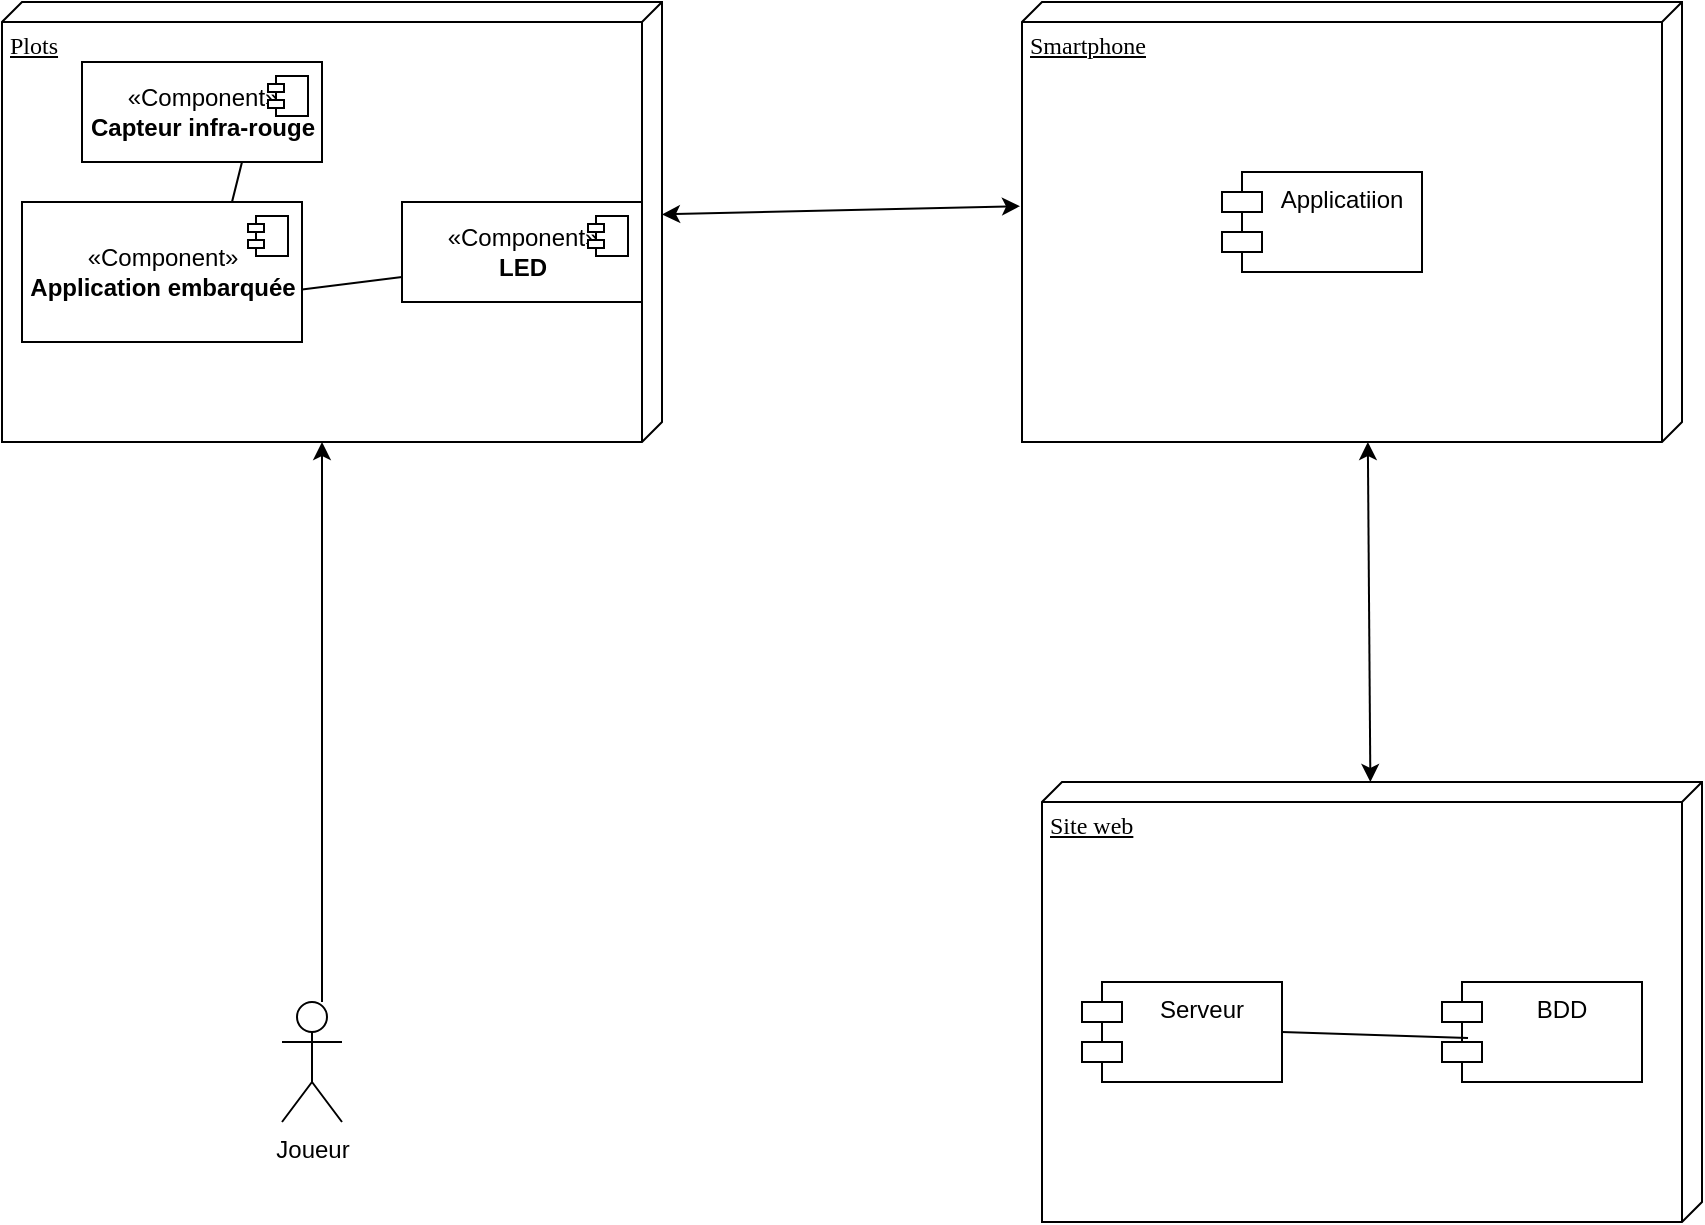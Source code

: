 <mxfile version="20.3.0" type="device"><diagram name="Page-1" id="5f0bae14-7c28-e335-631c-24af17079c00"><mxGraphModel dx="1384" dy="985" grid="1" gridSize="10" guides="1" tooltips="1" connect="1" arrows="1" fold="1" page="1" pageScale="1" pageWidth="1100" pageHeight="850" background="#ffffff" math="0" shadow="0"><root><mxCell id="0"/><mxCell id="1" parent="0"/><mxCell id="39150e848f15840c-1" value="Plots" style="verticalAlign=top;align=left;spacingTop=8;spacingLeft=2;spacingRight=12;shape=cube;size=10;direction=south;fontStyle=4;html=1;rounded=0;shadow=0;comic=0;labelBackgroundColor=none;strokeWidth=1;fontFamily=Verdana;fontSize=12" parent="1" vertex="1"><mxGeometry x="170" y="480" width="330" height="220" as="geometry"/></mxCell><mxCell id="UGX0jfhkmYfojn7lUvL3-1" value="«Component»&lt;br&gt;&lt;b&gt;Application embarquée&lt;br&gt;&lt;/b&gt;" style="html=1;dropTarget=0;" parent="1" vertex="1"><mxGeometry x="180" y="580" width="140" height="70" as="geometry"/></mxCell><mxCell id="UGX0jfhkmYfojn7lUvL3-2" value="" style="shape=component;jettyWidth=8;jettyHeight=4;" parent="UGX0jfhkmYfojn7lUvL3-1" vertex="1"><mxGeometry x="1" width="20" height="20" relative="1" as="geometry"><mxPoint x="-27" y="7" as="offset"/></mxGeometry></mxCell><mxCell id="UGX0jfhkmYfojn7lUvL3-3" value="«Component»&lt;br&gt;&lt;b&gt;LED&lt;/b&gt;" style="html=1;dropTarget=0;" parent="1" vertex="1"><mxGeometry x="370" y="580" width="120" height="50" as="geometry"/></mxCell><mxCell id="UGX0jfhkmYfojn7lUvL3-4" value="" style="shape=component;jettyWidth=8;jettyHeight=4;" parent="UGX0jfhkmYfojn7lUvL3-3" vertex="1"><mxGeometry x="1" width="20" height="20" relative="1" as="geometry"><mxPoint x="-27" y="7" as="offset"/></mxGeometry></mxCell><mxCell id="UGX0jfhkmYfojn7lUvL3-5" value="Smartphone" style="verticalAlign=top;align=left;spacingTop=8;spacingLeft=2;spacingRight=12;shape=cube;size=10;direction=south;fontStyle=4;html=1;rounded=0;shadow=0;comic=0;labelBackgroundColor=none;strokeWidth=1;fontFamily=Verdana;fontSize=12" parent="1" vertex="1"><mxGeometry x="680" y="480" width="330" height="220" as="geometry"/></mxCell><mxCell id="UGX0jfhkmYfojn7lUvL3-15" value="" style="endArrow=none;html=1;entryX=0;entryY=0.75;entryDx=0;entryDy=0;exitX=1;exitY=0.625;exitDx=0;exitDy=0;exitPerimeter=0;" parent="1" source="UGX0jfhkmYfojn7lUvL3-1" target="UGX0jfhkmYfojn7lUvL3-3" edge="1"><mxGeometry width="50" height="50" relative="1" as="geometry"><mxPoint x="280" y="630" as="sourcePoint"/><mxPoint x="330" y="580" as="targetPoint"/></mxGeometry></mxCell><mxCell id="UGX0jfhkmYfojn7lUvL3-19" value="" style="group" parent="1" vertex="1" connectable="0"><mxGeometry x="690" y="870" width="330" height="220" as="geometry"/></mxCell><mxCell id="UGX0jfhkmYfojn7lUvL3-10" value="Site web" style="verticalAlign=top;align=left;spacingTop=8;spacingLeft=2;spacingRight=12;shape=cube;size=10;direction=south;fontStyle=4;html=1;rounded=0;shadow=0;comic=0;labelBackgroundColor=none;strokeWidth=1;fontFamily=Verdana;fontSize=12" parent="UGX0jfhkmYfojn7lUvL3-19" vertex="1"><mxGeometry width="330" height="220" as="geometry"/></mxCell><mxCell id="UGX0jfhkmYfojn7lUvL3-22" value="Serveur" style="shape=module;align=left;spacingLeft=20;align=center;verticalAlign=top;" parent="UGX0jfhkmYfojn7lUvL3-19" vertex="1"><mxGeometry x="20" y="100" width="100" height="50" as="geometry"/></mxCell><mxCell id="UGX0jfhkmYfojn7lUvL3-29" value="BDD" style="shape=module;align=left;spacingLeft=20;align=center;verticalAlign=top;" parent="UGX0jfhkmYfojn7lUvL3-19" vertex="1"><mxGeometry x="200" y="100" width="100" height="50" as="geometry"/></mxCell><mxCell id="UGX0jfhkmYfojn7lUvL3-30" value="" style="endArrow=none;html=1;exitX=1;exitY=0.5;exitDx=0;exitDy=0;entryX=0.13;entryY=0.56;entryDx=0;entryDy=0;entryPerimeter=0;" parent="UGX0jfhkmYfojn7lUvL3-19" source="UGX0jfhkmYfojn7lUvL3-22" target="UGX0jfhkmYfojn7lUvL3-29" edge="1"><mxGeometry width="50" height="50" relative="1" as="geometry"><mxPoint x="150" y="150" as="sourcePoint"/><mxPoint x="200" y="100" as="targetPoint"/></mxGeometry></mxCell><mxCell id="UGX0jfhkmYfojn7lUvL3-20" value="" style="endArrow=classic;startArrow=classic;html=1;entryX=1;entryY=0.476;entryDx=0;entryDy=0;entryPerimeter=0;" parent="1" source="UGX0jfhkmYfojn7lUvL3-10" target="UGX0jfhkmYfojn7lUvL3-5" edge="1"><mxGeometry width="50" height="50" relative="1" as="geometry"><mxPoint x="830" y="790" as="sourcePoint"/><mxPoint x="880" y="740" as="targetPoint"/></mxGeometry></mxCell><mxCell id="UGX0jfhkmYfojn7lUvL3-21" value="Applicatiion" style="shape=module;align=left;spacingLeft=20;align=center;verticalAlign=top;" parent="1" vertex="1"><mxGeometry x="780" y="565" width="100" height="50" as="geometry"/></mxCell><mxCell id="UGX0jfhkmYfojn7lUvL3-27" value="" style="endArrow=classic;html=1;exitX=1;exitY=1;exitDx=0;exitDy=0;exitPerimeter=0;entryX=0;entryY=0;entryDx=220;entryDy=170;entryPerimeter=0;" parent="1" target="39150e848f15840c-1" edge="1"><mxGeometry width="50" height="50" relative="1" as="geometry"><mxPoint x="330" y="980" as="sourcePoint"/><mxPoint x="600" y="380" as="targetPoint"/></mxGeometry></mxCell><mxCell id="UGX0jfhkmYfojn7lUvL3-28" value="" style="endArrow=classic;startArrow=classic;html=1;entryX=0.464;entryY=1.003;entryDx=0;entryDy=0;entryPerimeter=0;" parent="1" source="39150e848f15840c-1" target="UGX0jfhkmYfojn7lUvL3-5" edge="1"><mxGeometry width="50" height="50" relative="1" as="geometry"><mxPoint x="630" y="620" as="sourcePoint"/><mxPoint x="680" y="570" as="targetPoint"/></mxGeometry></mxCell><mxCell id="psVctmBH1ULfmTjBFNlf-1" value="«Component»&lt;br&gt;&lt;b&gt;Capteur infra-rouge&lt;/b&gt;" style="html=1;dropTarget=0;" vertex="1" parent="1"><mxGeometry x="210" y="510" width="120" height="50" as="geometry"/></mxCell><mxCell id="psVctmBH1ULfmTjBFNlf-2" value="" style="shape=component;jettyWidth=8;jettyHeight=4;" vertex="1" parent="psVctmBH1ULfmTjBFNlf-1"><mxGeometry x="1" width="20" height="20" relative="1" as="geometry"><mxPoint x="-27" y="7" as="offset"/></mxGeometry></mxCell><mxCell id="psVctmBH1ULfmTjBFNlf-3" value="" style="endArrow=none;html=1;entryX=0;entryY=0.75;entryDx=0;entryDy=0;exitX=0.75;exitY=0;exitDx=0;exitDy=0;" edge="1" parent="1" source="UGX0jfhkmYfojn7lUvL3-1"><mxGeometry width="50" height="50" relative="1" as="geometry"><mxPoint x="240" y="566.25" as="sourcePoint"/><mxPoint x="290" y="560" as="targetPoint"/></mxGeometry></mxCell><mxCell id="psVctmBH1ULfmTjBFNlf-13" value="Joueur" style="shape=umlActor;verticalLabelPosition=bottom;verticalAlign=top;html=1;outlineConnect=0;" vertex="1" parent="1"><mxGeometry x="310" y="980" width="30" height="60" as="geometry"/></mxCell></root></mxGraphModel></diagram></mxfile>